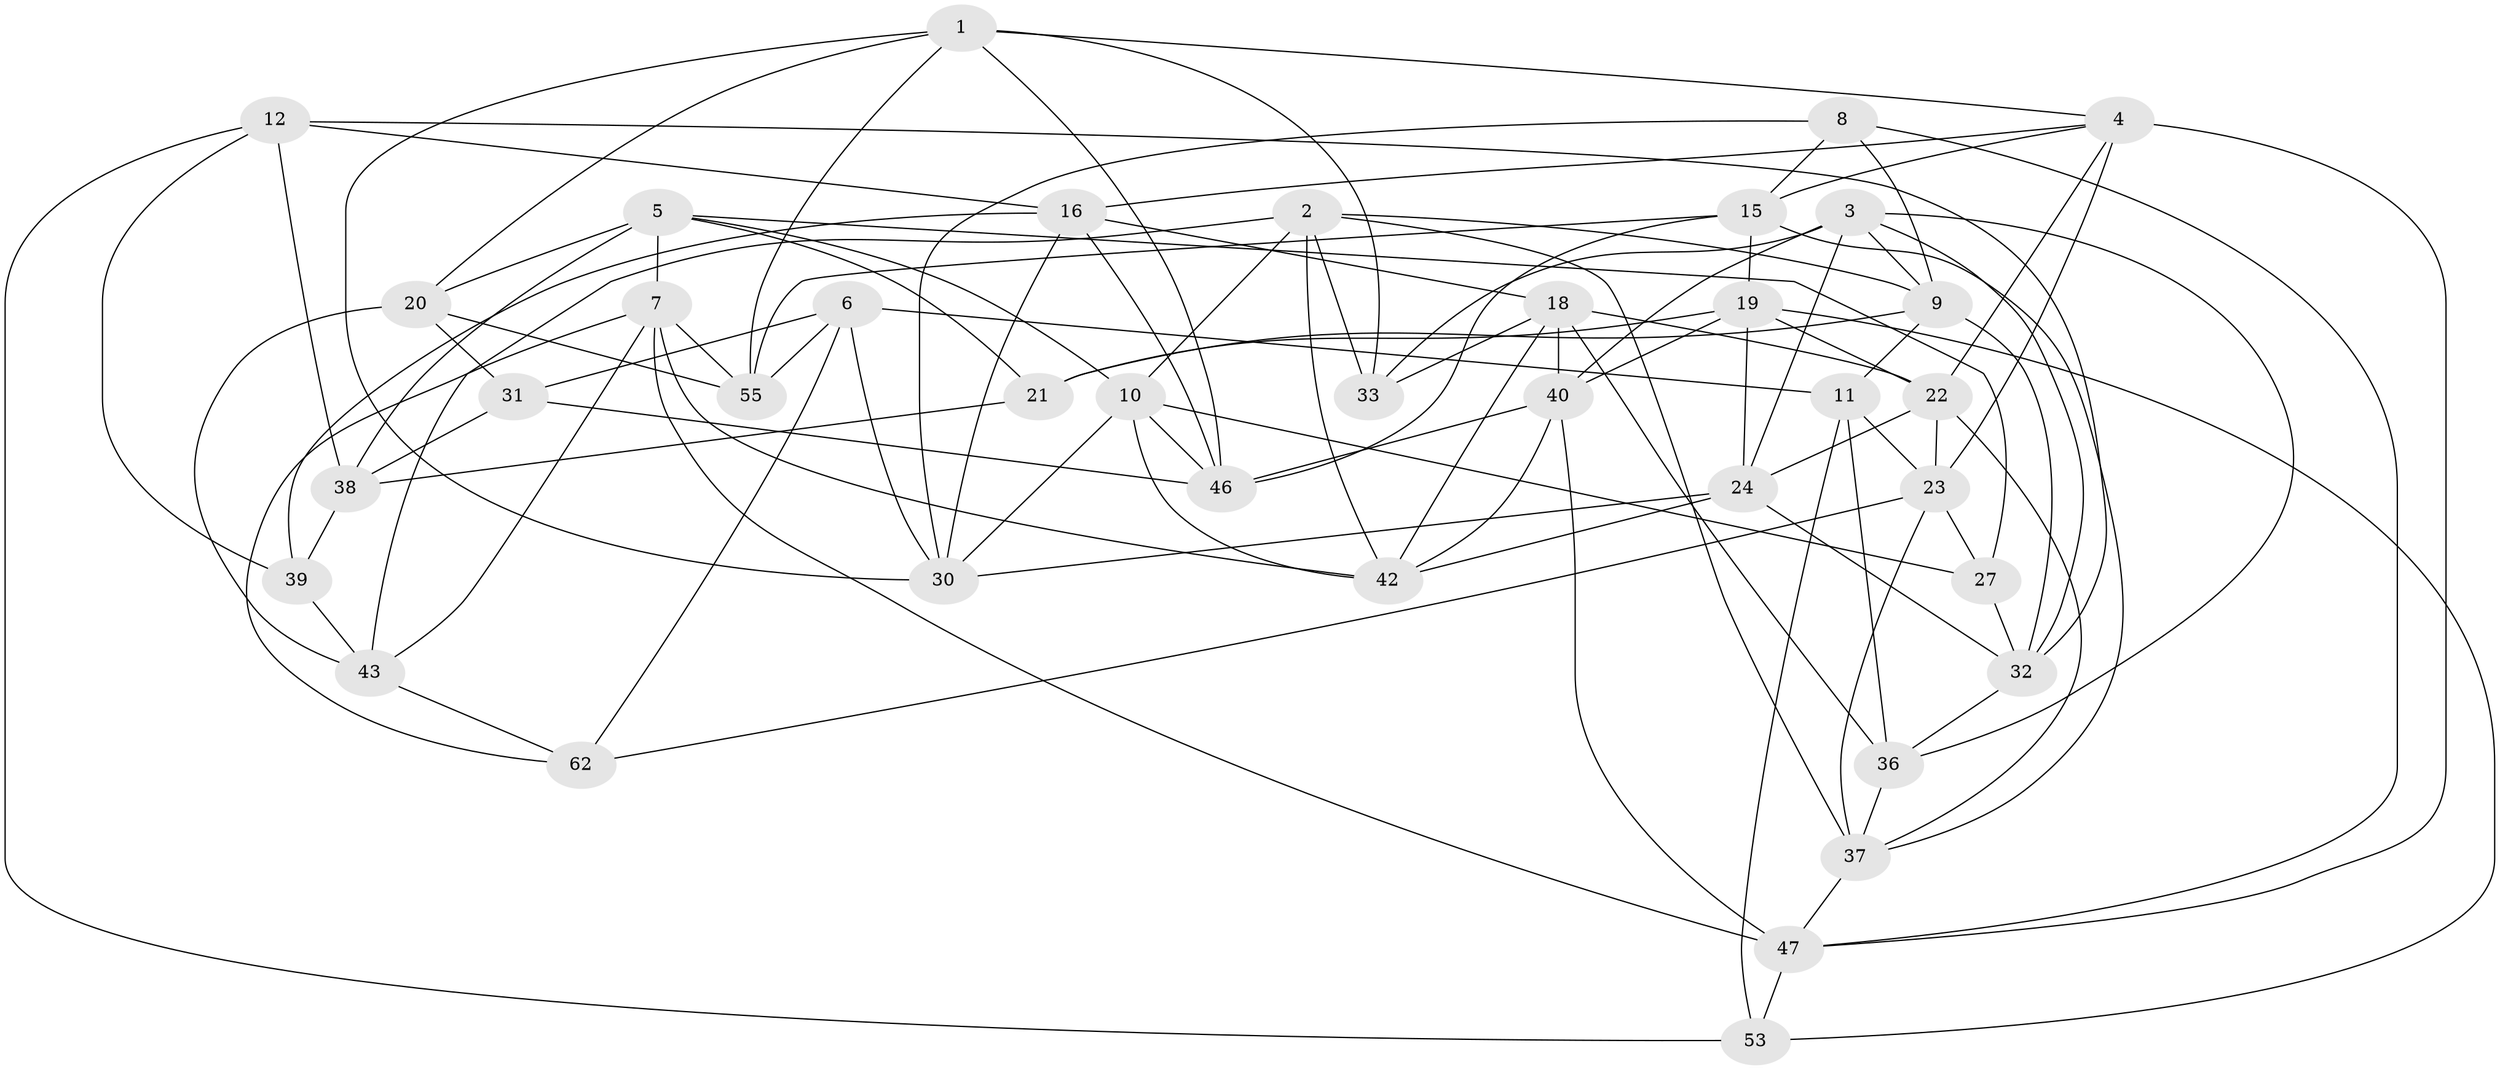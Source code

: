 // Generated by graph-tools (version 1.1) at 2025/24/03/03/25 07:24:25]
// undirected, 38 vertices, 102 edges
graph export_dot {
graph [start="1"]
  node [color=gray90,style=filled];
  1 [super="+26"];
  2 [super="+35"];
  3 [super="+29"];
  4 [super="+58"];
  5 [super="+13"];
  6 [super="+68"];
  7 [super="+17"];
  8;
  9 [super="+14"];
  10 [super="+34"];
  11 [super="+28"];
  12 [super="+60"];
  15 [super="+64"];
  16 [super="+65"];
  18 [super="+63"];
  19 [super="+67"];
  20 [super="+54"];
  21;
  22 [super="+25"];
  23 [super="+44"];
  24 [super="+66"];
  27;
  30 [super="+56"];
  31;
  32 [super="+41"];
  33;
  36 [super="+61"];
  37 [super="+52"];
  38 [super="+49"];
  39;
  40 [super="+57"];
  42 [super="+45"];
  43 [super="+50"];
  46 [super="+48"];
  47 [super="+51"];
  53;
  55 [super="+59"];
  62;
  1 -- 20;
  1 -- 4;
  1 -- 33;
  1 -- 46;
  1 -- 30;
  1 -- 55;
  2 -- 9;
  2 -- 33;
  2 -- 43;
  2 -- 37;
  2 -- 42;
  2 -- 10;
  3 -- 36;
  3 -- 33;
  3 -- 9;
  3 -- 32;
  3 -- 40;
  3 -- 24;
  4 -- 22;
  4 -- 47;
  4 -- 16;
  4 -- 15;
  4 -- 23;
  5 -- 21;
  5 -- 27;
  5 -- 20;
  5 -- 38;
  5 -- 7;
  5 -- 10;
  6 -- 55 [weight=2];
  6 -- 11;
  6 -- 30;
  6 -- 62;
  6 -- 31;
  7 -- 55;
  7 -- 47;
  7 -- 62;
  7 -- 43;
  7 -- 42;
  8 -- 47;
  8 -- 15;
  8 -- 9;
  8 -- 30;
  9 -- 11;
  9 -- 21;
  9 -- 32;
  10 -- 42;
  10 -- 46;
  10 -- 30;
  10 -- 27;
  11 -- 36 [weight=2];
  11 -- 53;
  11 -- 23;
  12 -- 53;
  12 -- 16;
  12 -- 38 [weight=2];
  12 -- 32;
  12 -- 39;
  15 -- 37;
  15 -- 19;
  15 -- 46;
  15 -- 55;
  16 -- 46;
  16 -- 30;
  16 -- 18;
  16 -- 39;
  18 -- 42;
  18 -- 22;
  18 -- 33;
  18 -- 40;
  18 -- 36;
  19 -- 21;
  19 -- 24;
  19 -- 40;
  19 -- 53;
  19 -- 22;
  20 -- 31;
  20 -- 43 [weight=2];
  20 -- 55;
  21 -- 38;
  22 -- 24;
  22 -- 23;
  22 -- 37;
  23 -- 27;
  23 -- 37;
  23 -- 62;
  24 -- 32;
  24 -- 42;
  24 -- 30;
  27 -- 32;
  31 -- 46;
  31 -- 38;
  32 -- 36;
  36 -- 37;
  37 -- 47;
  38 -- 39;
  39 -- 43;
  40 -- 46;
  40 -- 42;
  40 -- 47;
  43 -- 62;
  47 -- 53;
}
